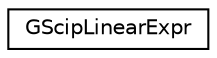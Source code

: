 digraph "Graphical Class Hierarchy"
{
 // LATEX_PDF_SIZE
  edge [fontname="Helvetica",fontsize="10",labelfontname="Helvetica",labelfontsize="10"];
  node [fontname="Helvetica",fontsize="10",shape=record];
  rankdir="LR";
  Node0 [label="GScipLinearExpr",height=0.2,width=0.4,color="black", fillcolor="white", style="filled",URL="$structoperations__research_1_1_g_scip_linear_expr.html",tooltip=" "];
}
